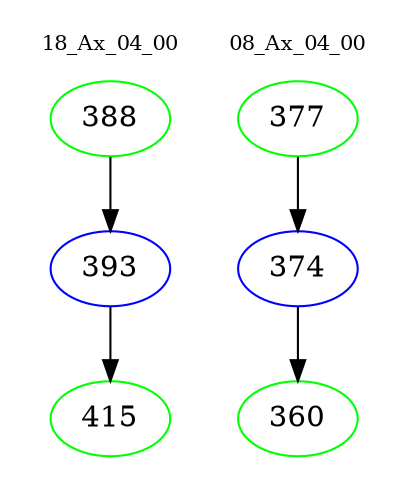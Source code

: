 digraph{
subgraph cluster_0 {
color = white
label = "18_Ax_04_00";
fontsize=10;
T0_388 [label="388", color="green"]
T0_388 -> T0_393 [color="black"]
T0_393 [label="393", color="blue"]
T0_393 -> T0_415 [color="black"]
T0_415 [label="415", color="green"]
}
subgraph cluster_1 {
color = white
label = "08_Ax_04_00";
fontsize=10;
T1_377 [label="377", color="green"]
T1_377 -> T1_374 [color="black"]
T1_374 [label="374", color="blue"]
T1_374 -> T1_360 [color="black"]
T1_360 [label="360", color="green"]
}
}
